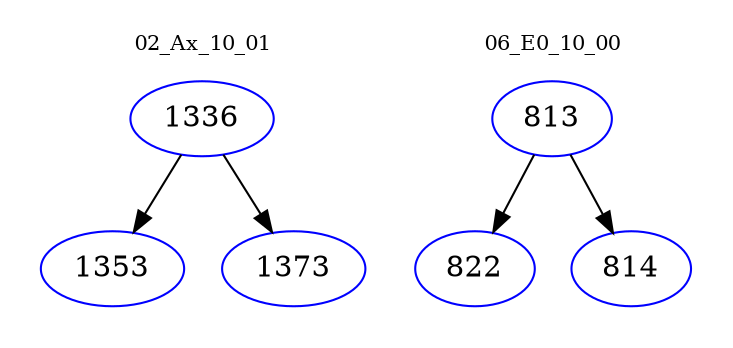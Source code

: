 digraph{
subgraph cluster_0 {
color = white
label = "02_Ax_10_01";
fontsize=10;
T0_1336 [label="1336", color="blue"]
T0_1336 -> T0_1353 [color="black"]
T0_1353 [label="1353", color="blue"]
T0_1336 -> T0_1373 [color="black"]
T0_1373 [label="1373", color="blue"]
}
subgraph cluster_1 {
color = white
label = "06_E0_10_00";
fontsize=10;
T1_813 [label="813", color="blue"]
T1_813 -> T1_822 [color="black"]
T1_822 [label="822", color="blue"]
T1_813 -> T1_814 [color="black"]
T1_814 [label="814", color="blue"]
}
}
